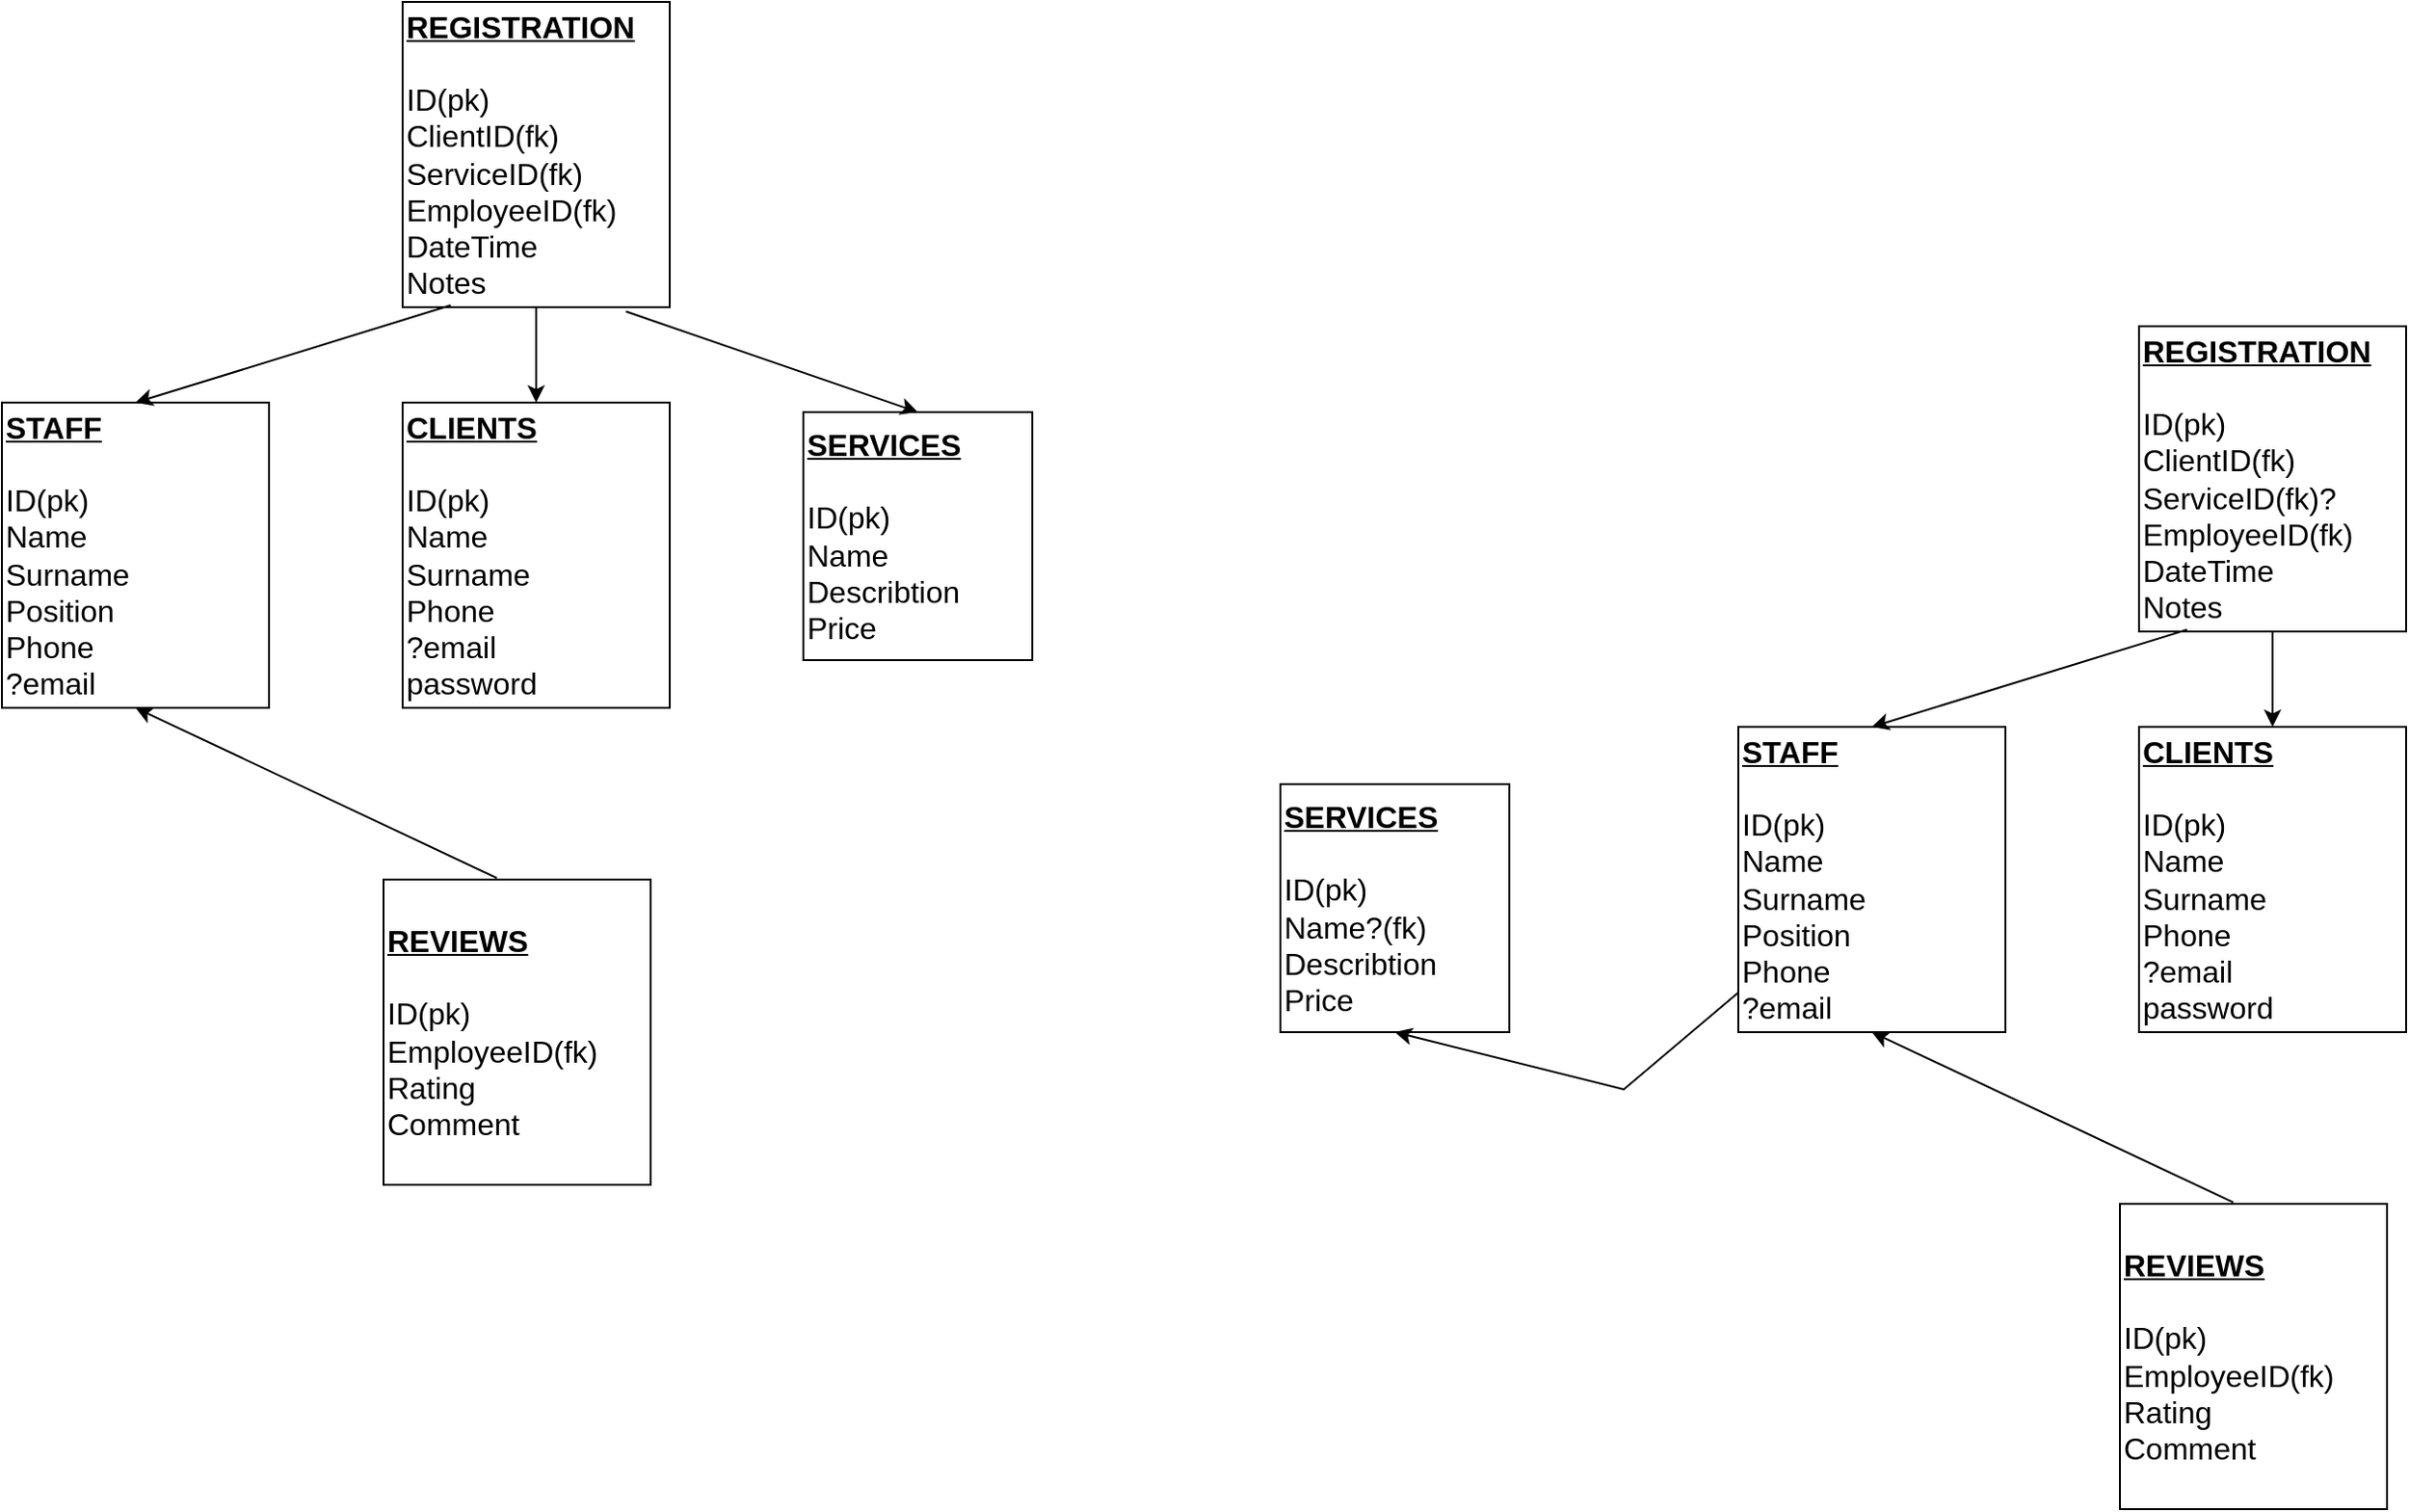 <mxfile version="22.1.8" type="device">
  <diagram name="Страница — 1" id="xPb85ip9qLiAuMSUAd1n">
    <mxGraphModel dx="1036" dy="558" grid="1" gridSize="10" guides="1" tooltips="1" connect="1" arrows="1" fold="1" page="1" pageScale="1" pageWidth="827" pageHeight="1169" math="0" shadow="0">
      <root>
        <mxCell id="0" />
        <mxCell id="1" parent="0" />
        <mxCell id="Xpwy6s_EXCMvcourqSeb-1" value="&lt;font style=&quot;font-size: 16px;&quot;&gt;&lt;b style=&quot;text-decoration-line: underline;&quot;&gt;STAFF&lt;/b&gt;&lt;br&gt;&lt;br&gt;ID(pk)&lt;br&gt;Name&lt;br&gt;Surname&lt;br&gt;Position&lt;br&gt;Phone&lt;br&gt;?email&lt;br&gt;&lt;/font&gt;" style="rounded=0;whiteSpace=wrap;html=1;align=left;" parent="1" vertex="1">
          <mxGeometry x="20" y="240" width="140" height="160" as="geometry" />
        </mxCell>
        <mxCell id="Xpwy6s_EXCMvcourqSeb-2" value="&lt;font style=&quot;font-size: 16px;&quot;&gt;&lt;b style=&quot;text-decoration-line: underline;&quot;&gt;CLIENTS&lt;/b&gt;&lt;br&gt;&lt;br&gt;ID(pk)&lt;br&gt;Name&lt;br&gt;Surname&lt;br&gt;Phone&lt;br&gt;?email&lt;br&gt;password&lt;br&gt;&lt;/font&gt;" style="rounded=0;whiteSpace=wrap;html=1;align=left;" parent="1" vertex="1">
          <mxGeometry x="230" y="240" width="140" height="160" as="geometry" />
        </mxCell>
        <mxCell id="Xpwy6s_EXCMvcourqSeb-3" value="&lt;font style=&quot;font-size: 16px;&quot;&gt;&lt;b&gt;&lt;u&gt;SERVICES&lt;/u&gt;&lt;/b&gt;&lt;br&gt;&lt;br&gt;ID(pk)&lt;br&gt;Name&lt;br&gt;Describtion&lt;br&gt;Price&lt;br&gt;&lt;/font&gt;" style="rounded=0;whiteSpace=wrap;html=1;align=left;" parent="1" vertex="1">
          <mxGeometry x="440" y="245" width="120" height="130" as="geometry" />
        </mxCell>
        <mxCell id="Xpwy6s_EXCMvcourqSeb-5" value="&lt;font style=&quot;font-size: 16px;&quot;&gt;&lt;b&gt;&lt;u&gt;REGISTRATION&lt;/u&gt;&lt;/b&gt;&lt;br&gt;&lt;br&gt;ID(pk)&lt;br&gt;ClientID(fk)&lt;br&gt;ServiceID(fk)&lt;br&gt;EmployeeID(fk)&lt;br&gt;DateTime&lt;br&gt;Notes&lt;br&gt;&lt;/font&gt;" style="rounded=0;whiteSpace=wrap;html=1;align=left;" parent="1" vertex="1">
          <mxGeometry x="230" y="30" width="140" height="160" as="geometry" />
        </mxCell>
        <mxCell id="Xpwy6s_EXCMvcourqSeb-7" value="&lt;font style=&quot;font-size: 16px;&quot;&gt;&lt;b&gt;&lt;u&gt;REVIEWS&lt;/u&gt;&lt;/b&gt;&lt;br&gt;&lt;br&gt;ID(pk)&lt;br&gt;EmployeeID(fk)&lt;br&gt;Rating&lt;br&gt;Comment&lt;br&gt;&lt;/font&gt;" style="rounded=0;whiteSpace=wrap;html=1;align=left;" parent="1" vertex="1">
          <mxGeometry x="220" y="490" width="140" height="160" as="geometry" />
        </mxCell>
        <mxCell id="Zv4KJ_0L4otdsX_NIL4Z-2" value="" style="endArrow=classic;html=1;rounded=0;exitX=0.836;exitY=1.014;exitDx=0;exitDy=0;exitPerimeter=0;entryX=0.5;entryY=0;entryDx=0;entryDy=0;" parent="1" source="Xpwy6s_EXCMvcourqSeb-5" target="Xpwy6s_EXCMvcourqSeb-3" edge="1">
          <mxGeometry width="50" height="50" relative="1" as="geometry">
            <mxPoint x="340" y="360" as="sourcePoint" />
            <mxPoint x="500" y="240" as="targetPoint" />
          </mxGeometry>
        </mxCell>
        <mxCell id="Zv4KJ_0L4otdsX_NIL4Z-3" value="" style="endArrow=classic;html=1;rounded=0;exitX=0.5;exitY=1;exitDx=0;exitDy=0;entryX=0.5;entryY=0;entryDx=0;entryDy=0;" parent="1" source="Xpwy6s_EXCMvcourqSeb-5" target="Xpwy6s_EXCMvcourqSeb-2" edge="1">
          <mxGeometry width="50" height="50" relative="1" as="geometry">
            <mxPoint x="80" y="200" as="sourcePoint" />
            <mxPoint x="130" y="150" as="targetPoint" />
          </mxGeometry>
        </mxCell>
        <mxCell id="Zv4KJ_0L4otdsX_NIL4Z-4" value="" style="endArrow=classic;html=1;rounded=0;exitX=0.18;exitY=0.994;exitDx=0;exitDy=0;exitPerimeter=0;entryX=0.5;entryY=0;entryDx=0;entryDy=0;" parent="1" source="Xpwy6s_EXCMvcourqSeb-5" target="Xpwy6s_EXCMvcourqSeb-1" edge="1">
          <mxGeometry width="50" height="50" relative="1" as="geometry">
            <mxPoint x="30" y="180" as="sourcePoint" />
            <mxPoint x="80" y="130" as="targetPoint" />
          </mxGeometry>
        </mxCell>
        <mxCell id="Zv4KJ_0L4otdsX_NIL4Z-5" value="" style="endArrow=classic;html=1;rounded=0;entryX=0.5;entryY=1;entryDx=0;entryDy=0;exitX=0.424;exitY=-0.005;exitDx=0;exitDy=0;exitPerimeter=0;" parent="1" source="Xpwy6s_EXCMvcourqSeb-7" target="Xpwy6s_EXCMvcourqSeb-1" edge="1">
          <mxGeometry width="50" height="50" relative="1" as="geometry">
            <mxPoint x="130" y="530" as="sourcePoint" />
            <mxPoint x="160" y="480" as="targetPoint" />
          </mxGeometry>
        </mxCell>
        <mxCell id="wYEsVrnysv5VVN-hIRWN-1" value="&lt;font style=&quot;font-size: 16px;&quot;&gt;&lt;b style=&quot;text-decoration-line: underline;&quot;&gt;STAFF&lt;/b&gt;&lt;br&gt;&lt;br&gt;ID(pk)&lt;br&gt;Name&lt;br&gt;Surname&lt;br&gt;Position&lt;br&gt;Phone&lt;br&gt;?email&lt;br&gt;&lt;/font&gt;" style="rounded=0;whiteSpace=wrap;html=1;align=left;" parent="1" vertex="1">
          <mxGeometry x="930" y="410" width="140" height="160" as="geometry" />
        </mxCell>
        <mxCell id="wYEsVrnysv5VVN-hIRWN-2" value="&lt;font style=&quot;font-size: 16px;&quot;&gt;&lt;b style=&quot;text-decoration-line: underline;&quot;&gt;CLIENTS&lt;/b&gt;&lt;br&gt;&lt;br&gt;ID(pk)&lt;br&gt;Name&lt;br&gt;Surname&lt;br&gt;Phone&lt;br&gt;?email&lt;br&gt;password&lt;br&gt;&lt;/font&gt;" style="rounded=0;whiteSpace=wrap;html=1;align=left;" parent="1" vertex="1">
          <mxGeometry x="1140" y="410" width="140" height="160" as="geometry" />
        </mxCell>
        <mxCell id="wYEsVrnysv5VVN-hIRWN-3" value="&lt;font style=&quot;font-size: 16px;&quot;&gt;&lt;b&gt;&lt;u&gt;SERVICES&lt;/u&gt;&lt;/b&gt;&lt;br&gt;&lt;br&gt;ID(pk)&lt;br&gt;Name?(fk)&lt;br&gt;Describtion&lt;br&gt;Price&lt;br&gt;&lt;/font&gt;" style="rounded=0;whiteSpace=wrap;html=1;align=left;" parent="1" vertex="1">
          <mxGeometry x="690" y="440" width="120" height="130" as="geometry" />
        </mxCell>
        <mxCell id="wYEsVrnysv5VVN-hIRWN-4" value="&lt;font style=&quot;font-size: 16px;&quot;&gt;&lt;b&gt;&lt;u&gt;REGISTRATION&lt;/u&gt;&lt;/b&gt;&lt;br&gt;&lt;br&gt;ID(pk)&lt;br&gt;ClientID(fk)&lt;br&gt;ServiceID(fk)?&lt;br&gt;EmployeeID(fk)&lt;br&gt;DateTime&lt;br&gt;Notes&lt;br&gt;&lt;/font&gt;" style="rounded=0;whiteSpace=wrap;html=1;align=left;" parent="1" vertex="1">
          <mxGeometry x="1140" y="200" width="140" height="160" as="geometry" />
        </mxCell>
        <mxCell id="wYEsVrnysv5VVN-hIRWN-5" value="&lt;font style=&quot;font-size: 16px;&quot;&gt;&lt;b&gt;&lt;u&gt;REVIEWS&lt;/u&gt;&lt;/b&gt;&lt;br&gt;&lt;br&gt;ID(pk)&lt;br&gt;EmployeeID(fk)&lt;br&gt;Rating&lt;br&gt;Comment&lt;br&gt;&lt;/font&gt;" style="rounded=0;whiteSpace=wrap;html=1;align=left;" parent="1" vertex="1">
          <mxGeometry x="1130" y="660" width="140" height="160" as="geometry" />
        </mxCell>
        <mxCell id="wYEsVrnysv5VVN-hIRWN-6" value="" style="endArrow=classic;html=1;rounded=0;entryX=0.5;entryY=1;entryDx=0;entryDy=0;" parent="1" source="wYEsVrnysv5VVN-hIRWN-1" target="wYEsVrnysv5VVN-hIRWN-3" edge="1">
          <mxGeometry width="50" height="50" relative="1" as="geometry">
            <mxPoint x="1250" y="530" as="sourcePoint" />
            <mxPoint x="1410" y="410" as="targetPoint" />
            <Array as="points">
              <mxPoint x="870" y="600" />
            </Array>
          </mxGeometry>
        </mxCell>
        <mxCell id="wYEsVrnysv5VVN-hIRWN-7" value="" style="endArrow=classic;html=1;rounded=0;exitX=0.5;exitY=1;exitDx=0;exitDy=0;entryX=0.5;entryY=0;entryDx=0;entryDy=0;" parent="1" source="wYEsVrnysv5VVN-hIRWN-4" target="wYEsVrnysv5VVN-hIRWN-2" edge="1">
          <mxGeometry width="50" height="50" relative="1" as="geometry">
            <mxPoint x="990" y="370" as="sourcePoint" />
            <mxPoint x="1040" y="320" as="targetPoint" />
          </mxGeometry>
        </mxCell>
        <mxCell id="wYEsVrnysv5VVN-hIRWN-8" value="" style="endArrow=classic;html=1;rounded=0;exitX=0.18;exitY=0.994;exitDx=0;exitDy=0;exitPerimeter=0;entryX=0.5;entryY=0;entryDx=0;entryDy=0;" parent="1" source="wYEsVrnysv5VVN-hIRWN-4" target="wYEsVrnysv5VVN-hIRWN-1" edge="1">
          <mxGeometry width="50" height="50" relative="1" as="geometry">
            <mxPoint x="940" y="350" as="sourcePoint" />
            <mxPoint x="990" y="300" as="targetPoint" />
          </mxGeometry>
        </mxCell>
        <mxCell id="wYEsVrnysv5VVN-hIRWN-9" value="" style="endArrow=classic;html=1;rounded=0;entryX=0.5;entryY=1;entryDx=0;entryDy=0;exitX=0.424;exitY=-0.005;exitDx=0;exitDy=0;exitPerimeter=0;" parent="1" source="wYEsVrnysv5VVN-hIRWN-5" target="wYEsVrnysv5VVN-hIRWN-1" edge="1">
          <mxGeometry width="50" height="50" relative="1" as="geometry">
            <mxPoint x="1040" y="700" as="sourcePoint" />
            <mxPoint x="1070" y="650" as="targetPoint" />
          </mxGeometry>
        </mxCell>
      </root>
    </mxGraphModel>
  </diagram>
</mxfile>
